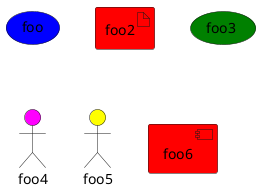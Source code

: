 {
  "sha1": "iujtayjmuy4vbmngnm84kk4xl2guk5f",
  "insertion": {
    "when": "2024-06-03T18:59:31.227Z",
    "user": "plantuml@gmail.com"
  }
}
@startuml
usecase foo #blue
artifact foo2 #red
(foo3) #green
:foo4: #magenta
actor foo5 #yellow
component foo6 #red

@enduml
